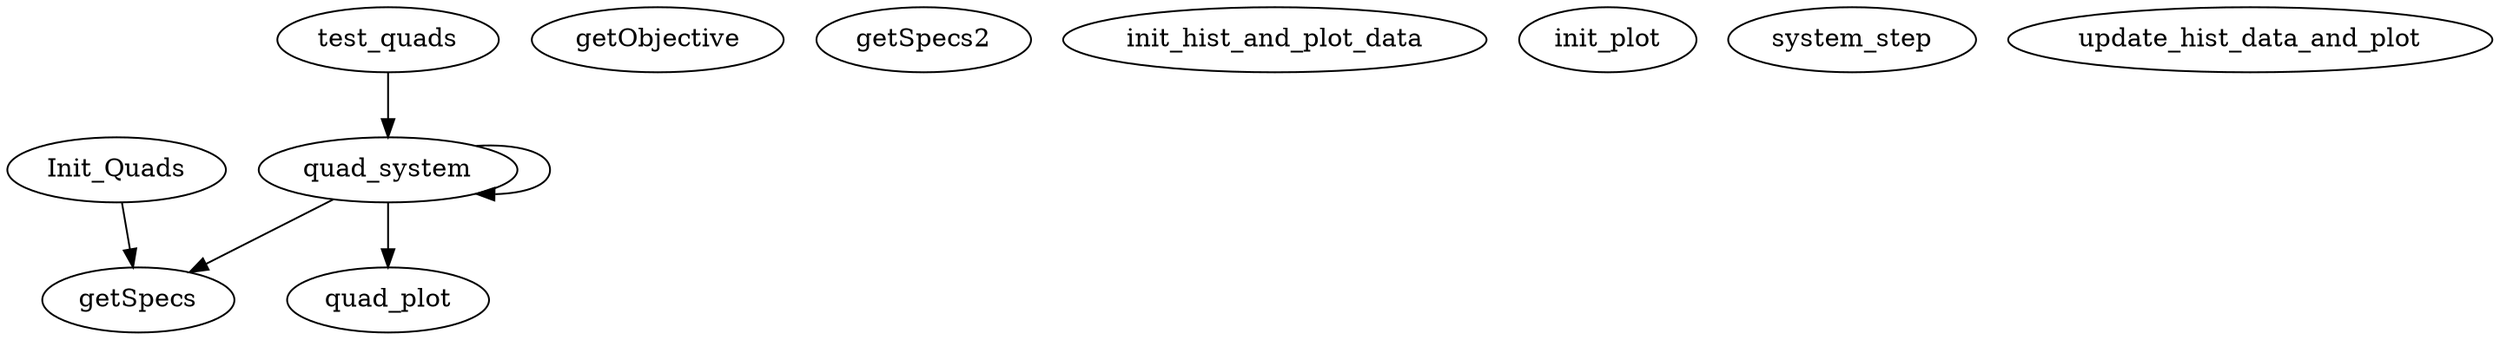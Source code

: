 /* Created by mdot for Matlab */
digraph m2html {
  Init_Quads -> getSpecs;
  quad_system -> getSpecs;
  quad_system -> quad_plot;
  quad_system -> quad_system;
  test_quads -> quad_system;

  Init_Quads [URL="Init_Quads.html"];
  getObjective [URL="getObjective.html"];
  getSpecs [URL="getSpecs.html"];
  getSpecs2 [URL="getSpecs2.html"];
  init_hist_and_plot_data [URL="init_hist_and_plot_data.html"];
  init_plot [URL="init_plot.html"];
  quad_plot [URL="quad_plot.html"];
  quad_system [URL="quad_system.html"];
  system_step [URL="system_step.html"];
  test_quads [URL="test_quads.html"];
  update_hist_data_and_plot [URL="update_hist_data_and_plot.html"];
}